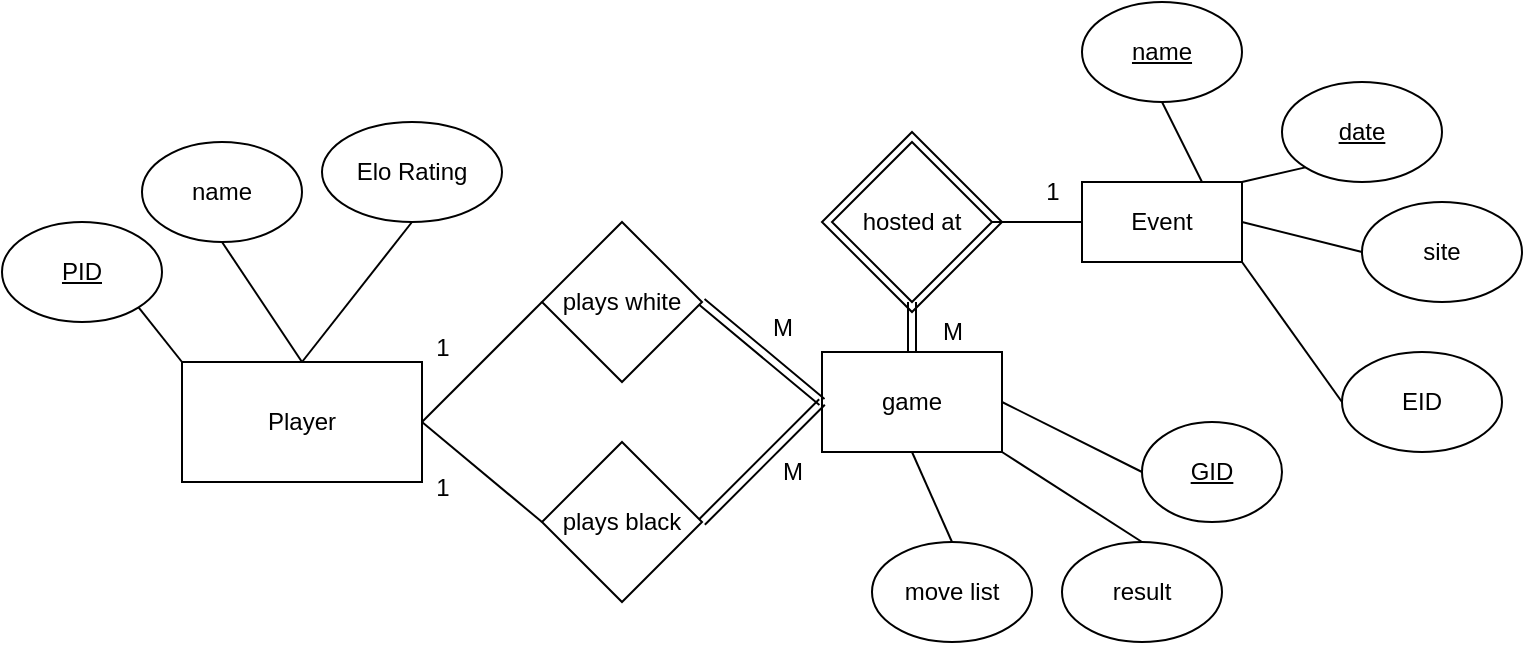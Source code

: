 <mxfile version="21.3.4" type="github">
  <diagram name="Page-1" id="nrUwX0nhzm6hCDkyCpI9">
    <mxGraphModel dx="954" dy="642" grid="1" gridSize="10" guides="1" tooltips="1" connect="1" arrows="1" fold="1" page="1" pageScale="1" pageWidth="850" pageHeight="1100" math="0" shadow="0">
      <root>
        <mxCell id="0" />
        <mxCell id="1" parent="0" />
        <mxCell id="Yj4X8Ff04AnRdJh2CJB3-3" value="" style="rhombus;whiteSpace=wrap;html=1;" vertex="1" parent="1">
          <mxGeometry x="440" y="175" width="90" height="90" as="geometry" />
        </mxCell>
        <mxCell id="6bAxuqjnWZuoEhI3WjJ1-1" value="Player" style="rounded=0;whiteSpace=wrap;html=1;" parent="1" vertex="1">
          <mxGeometry x="120" y="290" width="120" height="60" as="geometry" />
        </mxCell>
        <mxCell id="6bAxuqjnWZuoEhI3WjJ1-2" value="Elo Rating" style="ellipse;whiteSpace=wrap;html=1;" parent="1" vertex="1">
          <mxGeometry x="190" y="170" width="90" height="50" as="geometry" />
        </mxCell>
        <mxCell id="6bAxuqjnWZuoEhI3WjJ1-3" value="name" style="ellipse;whiteSpace=wrap;html=1;" parent="1" vertex="1">
          <mxGeometry x="100" y="180" width="80" height="50" as="geometry" />
        </mxCell>
        <mxCell id="6bAxuqjnWZuoEhI3WjJ1-4" value="" style="endArrow=none;html=1;rounded=0;exitX=0.5;exitY=0;exitDx=0;exitDy=0;entryX=0.5;entryY=1;entryDx=0;entryDy=0;" parent="1" source="6bAxuqjnWZuoEhI3WjJ1-1" target="6bAxuqjnWZuoEhI3WjJ1-3" edge="1">
          <mxGeometry width="50" height="50" relative="1" as="geometry">
            <mxPoint x="400" y="360" as="sourcePoint" />
            <mxPoint x="450" y="310" as="targetPoint" />
          </mxGeometry>
        </mxCell>
        <mxCell id="6bAxuqjnWZuoEhI3WjJ1-5" value="" style="endArrow=none;html=1;rounded=0;entryX=0.5;entryY=1;entryDx=0;entryDy=0;exitX=0.5;exitY=0;exitDx=0;exitDy=0;" parent="1" source="6bAxuqjnWZuoEhI3WjJ1-1" target="6bAxuqjnWZuoEhI3WjJ1-2" edge="1">
          <mxGeometry width="50" height="50" relative="1" as="geometry">
            <mxPoint x="400" y="360" as="sourcePoint" />
            <mxPoint x="450" y="310" as="targetPoint" />
          </mxGeometry>
        </mxCell>
        <mxCell id="6bAxuqjnWZuoEhI3WjJ1-6" value="plays white" style="rhombus;whiteSpace=wrap;html=1;" parent="1" vertex="1">
          <mxGeometry x="300" y="220" width="80" height="80" as="geometry" />
        </mxCell>
        <mxCell id="6bAxuqjnWZuoEhI3WjJ1-7" value="" style="endArrow=none;html=1;rounded=0;exitX=1;exitY=0.5;exitDx=0;exitDy=0;entryX=0;entryY=0.5;entryDx=0;entryDy=0;" parent="1" source="6bAxuqjnWZuoEhI3WjJ1-1" target="6bAxuqjnWZuoEhI3WjJ1-6" edge="1">
          <mxGeometry width="50" height="50" relative="1" as="geometry">
            <mxPoint x="400" y="360" as="sourcePoint" />
            <mxPoint x="320" y="310" as="targetPoint" />
          </mxGeometry>
        </mxCell>
        <mxCell id="6bAxuqjnWZuoEhI3WjJ1-8" value="Event" style="rounded=0;whiteSpace=wrap;html=1;" parent="1" vertex="1">
          <mxGeometry x="570" y="200" width="80" height="40" as="geometry" />
        </mxCell>
        <mxCell id="6bAxuqjnWZuoEhI3WjJ1-10" value="&lt;u&gt;name&lt;/u&gt;" style="ellipse;whiteSpace=wrap;html=1;" parent="1" vertex="1">
          <mxGeometry x="570" y="110" width="80" height="50" as="geometry" />
        </mxCell>
        <mxCell id="6bAxuqjnWZuoEhI3WjJ1-11" value="&lt;u&gt;date&lt;/u&gt;" style="ellipse;whiteSpace=wrap;html=1;" parent="1" vertex="1">
          <mxGeometry x="670" y="150" width="80" height="50" as="geometry" />
        </mxCell>
        <mxCell id="6bAxuqjnWZuoEhI3WjJ1-12" value="site" style="ellipse;whiteSpace=wrap;html=1;" parent="1" vertex="1">
          <mxGeometry x="710" y="210" width="80" height="50" as="geometry" />
        </mxCell>
        <mxCell id="6bAxuqjnWZuoEhI3WjJ1-13" value="" style="endArrow=none;html=1;rounded=0;entryX=0;entryY=0.5;entryDx=0;entryDy=0;exitX=1;exitY=0.5;exitDx=0;exitDy=0;" parent="1" source="6bAxuqjnWZuoEhI3WjJ1-8" target="6bAxuqjnWZuoEhI3WjJ1-12" edge="1">
          <mxGeometry width="50" height="50" relative="1" as="geometry">
            <mxPoint x="670" y="290" as="sourcePoint" />
            <mxPoint x="720" y="240" as="targetPoint" />
            <Array as="points" />
          </mxGeometry>
        </mxCell>
        <mxCell id="6bAxuqjnWZuoEhI3WjJ1-14" value="" style="endArrow=none;html=1;rounded=0;entryX=0;entryY=1;entryDx=0;entryDy=0;exitX=1;exitY=0;exitDx=0;exitDy=0;" parent="1" source="6bAxuqjnWZuoEhI3WjJ1-8" target="6bAxuqjnWZuoEhI3WjJ1-11" edge="1">
          <mxGeometry width="50" height="50" relative="1" as="geometry">
            <mxPoint x="610" y="230" as="sourcePoint" />
            <mxPoint x="660" y="180" as="targetPoint" />
          </mxGeometry>
        </mxCell>
        <mxCell id="6bAxuqjnWZuoEhI3WjJ1-15" value="" style="endArrow=none;html=1;rounded=0;entryX=0.5;entryY=1;entryDx=0;entryDy=0;exitX=0.75;exitY=0;exitDx=0;exitDy=0;" parent="1" source="6bAxuqjnWZuoEhI3WjJ1-8" target="6bAxuqjnWZuoEhI3WjJ1-10" edge="1">
          <mxGeometry width="50" height="50" relative="1" as="geometry">
            <mxPoint x="490" y="290" as="sourcePoint" />
            <mxPoint x="540" y="240" as="targetPoint" />
          </mxGeometry>
        </mxCell>
        <mxCell id="6bAxuqjnWZuoEhI3WjJ1-16" value="game" style="rounded=0;whiteSpace=wrap;html=1;" parent="1" vertex="1">
          <mxGeometry x="440" y="285" width="90" height="50" as="geometry" />
        </mxCell>
        <mxCell id="6bAxuqjnWZuoEhI3WjJ1-19" value="hosted at" style="rhombus;whiteSpace=wrap;html=1;" parent="1" vertex="1">
          <mxGeometry x="445" y="180" width="80" height="80" as="geometry" />
        </mxCell>
        <mxCell id="6bAxuqjnWZuoEhI3WjJ1-21" value="" style="endArrow=none;html=1;rounded=0;entryX=0;entryY=0.5;entryDx=0;entryDy=0;exitX=1;exitY=0.5;exitDx=0;exitDy=0;" parent="1" source="6bAxuqjnWZuoEhI3WjJ1-19" target="6bAxuqjnWZuoEhI3WjJ1-8" edge="1">
          <mxGeometry width="50" height="50" relative="1" as="geometry">
            <mxPoint x="490" y="330" as="sourcePoint" />
            <mxPoint x="540" y="280" as="targetPoint" />
          </mxGeometry>
        </mxCell>
        <mxCell id="6bAxuqjnWZuoEhI3WjJ1-22" value="M" style="text;html=1;align=center;verticalAlign=middle;resizable=0;points=[];autosize=1;strokeColor=none;fillColor=none;" parent="1" vertex="1">
          <mxGeometry x="490" y="260" width="30" height="30" as="geometry" />
        </mxCell>
        <mxCell id="6bAxuqjnWZuoEhI3WjJ1-23" value="1" style="text;html=1;align=center;verticalAlign=middle;resizable=0;points=[];autosize=1;strokeColor=none;fillColor=none;" parent="1" vertex="1">
          <mxGeometry x="540" y="190" width="30" height="30" as="geometry" />
        </mxCell>
        <mxCell id="6bAxuqjnWZuoEhI3WjJ1-26" value="result" style="ellipse;whiteSpace=wrap;html=1;" parent="1" vertex="1">
          <mxGeometry x="560" y="380" width="80" height="50" as="geometry" />
        </mxCell>
        <mxCell id="6bAxuqjnWZuoEhI3WjJ1-27" value="move list" style="ellipse;whiteSpace=wrap;html=1;" parent="1" vertex="1">
          <mxGeometry x="465" y="380" width="80" height="50" as="geometry" />
        </mxCell>
        <mxCell id="6bAxuqjnWZuoEhI3WjJ1-28" value="plays black" style="rhombus;whiteSpace=wrap;html=1;" parent="1" vertex="1">
          <mxGeometry x="300" y="330" width="80" height="80" as="geometry" />
        </mxCell>
        <mxCell id="6bAxuqjnWZuoEhI3WjJ1-29" value="" style="endArrow=none;html=1;rounded=0;entryX=0;entryY=0.5;entryDx=0;entryDy=0;exitX=1;exitY=0.5;exitDx=0;exitDy=0;" parent="1" source="6bAxuqjnWZuoEhI3WjJ1-1" target="6bAxuqjnWZuoEhI3WjJ1-28" edge="1">
          <mxGeometry width="50" height="50" relative="1" as="geometry">
            <mxPoint x="490" y="330" as="sourcePoint" />
            <mxPoint x="540" y="280" as="targetPoint" />
          </mxGeometry>
        </mxCell>
        <mxCell id="6bAxuqjnWZuoEhI3WjJ1-31" value="&lt;u&gt;PID&lt;/u&gt;" style="ellipse;whiteSpace=wrap;html=1;" parent="1" vertex="1">
          <mxGeometry x="30" y="220" width="80" height="50" as="geometry" />
        </mxCell>
        <mxCell id="6bAxuqjnWZuoEhI3WjJ1-32" value="" style="endArrow=none;html=1;rounded=0;exitX=1;exitY=1;exitDx=0;exitDy=0;entryX=0;entryY=0;entryDx=0;entryDy=0;" parent="1" source="6bAxuqjnWZuoEhI3WjJ1-31" target="6bAxuqjnWZuoEhI3WjJ1-1" edge="1">
          <mxGeometry width="50" height="50" relative="1" as="geometry">
            <mxPoint x="490" y="330" as="sourcePoint" />
            <mxPoint x="540" y="280" as="targetPoint" />
          </mxGeometry>
        </mxCell>
        <mxCell id="6bAxuqjnWZuoEhI3WjJ1-33" value="" style="endArrow=none;html=1;rounded=0;exitX=0.5;exitY=0;exitDx=0;exitDy=0;entryX=0.5;entryY=1;entryDx=0;entryDy=0;" parent="1" source="6bAxuqjnWZuoEhI3WjJ1-27" target="6bAxuqjnWZuoEhI3WjJ1-16" edge="1">
          <mxGeometry width="50" height="50" relative="1" as="geometry">
            <mxPoint x="500" y="400" as="sourcePoint" />
            <mxPoint x="550" y="350" as="targetPoint" />
          </mxGeometry>
        </mxCell>
        <mxCell id="6bAxuqjnWZuoEhI3WjJ1-34" value="" style="endArrow=none;html=1;rounded=0;entryX=1;entryY=1;entryDx=0;entryDy=0;exitX=0.5;exitY=0;exitDx=0;exitDy=0;" parent="1" source="6bAxuqjnWZuoEhI3WjJ1-26" target="6bAxuqjnWZuoEhI3WjJ1-16" edge="1">
          <mxGeometry width="50" height="50" relative="1" as="geometry">
            <mxPoint x="570" y="360" as="sourcePoint" />
            <mxPoint x="620" y="310" as="targetPoint" />
          </mxGeometry>
        </mxCell>
        <mxCell id="6bAxuqjnWZuoEhI3WjJ1-35" value="&lt;u&gt;GID&lt;/u&gt;" style="ellipse;whiteSpace=wrap;html=1;" parent="1" vertex="1">
          <mxGeometry x="600" y="320" width="70" height="50" as="geometry" />
        </mxCell>
        <mxCell id="6bAxuqjnWZuoEhI3WjJ1-36" value="" style="endArrow=none;html=1;rounded=0;entryX=0;entryY=0.5;entryDx=0;entryDy=0;exitX=1;exitY=0.5;exitDx=0;exitDy=0;" parent="1" source="6bAxuqjnWZuoEhI3WjJ1-16" target="6bAxuqjnWZuoEhI3WjJ1-35" edge="1">
          <mxGeometry width="50" height="50" relative="1" as="geometry">
            <mxPoint x="530" y="370" as="sourcePoint" />
            <mxPoint x="580" y="320" as="targetPoint" />
          </mxGeometry>
        </mxCell>
        <mxCell id="6bAxuqjnWZuoEhI3WjJ1-37" value="1" style="text;html=1;align=center;verticalAlign=middle;resizable=0;points=[];autosize=1;strokeColor=none;fillColor=none;" parent="1" vertex="1">
          <mxGeometry x="235" y="338" width="30" height="30" as="geometry" />
        </mxCell>
        <mxCell id="6bAxuqjnWZuoEhI3WjJ1-38" value="1" style="text;html=1;align=center;verticalAlign=middle;resizable=0;points=[];autosize=1;strokeColor=none;fillColor=none;" parent="1" vertex="1">
          <mxGeometry x="235" y="268" width="30" height="30" as="geometry" />
        </mxCell>
        <mxCell id="6bAxuqjnWZuoEhI3WjJ1-39" value="M" style="text;html=1;align=center;verticalAlign=middle;resizable=0;points=[];autosize=1;strokeColor=none;fillColor=none;" parent="1" vertex="1">
          <mxGeometry x="405" y="258" width="30" height="30" as="geometry" />
        </mxCell>
        <mxCell id="6bAxuqjnWZuoEhI3WjJ1-40" value="M" style="text;html=1;align=center;verticalAlign=middle;resizable=0;points=[];autosize=1;strokeColor=none;fillColor=none;" parent="1" vertex="1">
          <mxGeometry x="410" y="330" width="30" height="30" as="geometry" />
        </mxCell>
        <mxCell id="6bAxuqjnWZuoEhI3WjJ1-42" value="" style="shape=link;html=1;rounded=0;entryX=0;entryY=0.5;entryDx=0;entryDy=0;exitX=1;exitY=0.5;exitDx=0;exitDy=0;" parent="1" source="6bAxuqjnWZuoEhI3WjJ1-28" target="6bAxuqjnWZuoEhI3WjJ1-16" edge="1">
          <mxGeometry width="100" relative="1" as="geometry">
            <mxPoint x="390" y="340" as="sourcePoint" />
            <mxPoint x="490" y="340" as="targetPoint" />
          </mxGeometry>
        </mxCell>
        <mxCell id="6bAxuqjnWZuoEhI3WjJ1-43" value="" style="shape=link;html=1;rounded=0;exitX=0.5;exitY=1;exitDx=0;exitDy=0;entryX=0.5;entryY=0;entryDx=0;entryDy=0;" parent="1" source="6bAxuqjnWZuoEhI3WjJ1-19" target="6bAxuqjnWZuoEhI3WjJ1-16" edge="1">
          <mxGeometry width="100" relative="1" as="geometry">
            <mxPoint x="520" y="250" as="sourcePoint" />
            <mxPoint x="620" y="250" as="targetPoint" />
          </mxGeometry>
        </mxCell>
        <mxCell id="6bAxuqjnWZuoEhI3WjJ1-44" value="" style="shape=link;html=1;rounded=0;entryX=0;entryY=0.5;entryDx=0;entryDy=0;exitX=1;exitY=0.5;exitDx=0;exitDy=0;" parent="1" source="6bAxuqjnWZuoEhI3WjJ1-6" target="6bAxuqjnWZuoEhI3WjJ1-16" edge="1">
          <mxGeometry width="100" relative="1" as="geometry">
            <mxPoint x="330" y="310" as="sourcePoint" />
            <mxPoint x="430" y="310" as="targetPoint" />
          </mxGeometry>
        </mxCell>
        <mxCell id="Yj4X8Ff04AnRdJh2CJB3-1" value="EID" style="ellipse;whiteSpace=wrap;html=1;" vertex="1" parent="1">
          <mxGeometry x="700" y="285" width="80" height="50" as="geometry" />
        </mxCell>
        <mxCell id="Yj4X8Ff04AnRdJh2CJB3-2" value="" style="endArrow=none;html=1;rounded=0;entryX=0;entryY=0.5;entryDx=0;entryDy=0;exitX=1;exitY=1;exitDx=0;exitDy=0;" edge="1" parent="1" source="6bAxuqjnWZuoEhI3WjJ1-8" target="Yj4X8Ff04AnRdJh2CJB3-1">
          <mxGeometry width="50" height="50" relative="1" as="geometry">
            <mxPoint x="730" y="430" as="sourcePoint" />
            <mxPoint x="780" y="380" as="targetPoint" />
          </mxGeometry>
        </mxCell>
      </root>
    </mxGraphModel>
  </diagram>
</mxfile>
